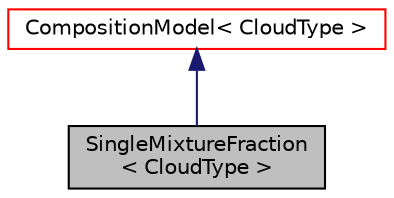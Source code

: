 digraph "SingleMixtureFraction&lt; CloudType &gt;"
{
  bgcolor="transparent";
  edge [fontname="Helvetica",fontsize="10",labelfontname="Helvetica",labelfontsize="10"];
  node [fontname="Helvetica",fontsize="10",shape=record];
  Node1 [label="SingleMixtureFraction\l\< CloudType \>",height=0.2,width=0.4,color="black", fillcolor="grey75", style="filled", fontcolor="black"];
  Node2 -> Node1 [dir="back",color="midnightblue",fontsize="10",style="solid",fontname="Helvetica"];
  Node2 [label="CompositionModel\< CloudType \>",height=0.2,width=0.4,color="red",URL="$a00334.html",tooltip="Templated reacting parcel composition model class Consists of carrier species (via thermo package)..."];
}
